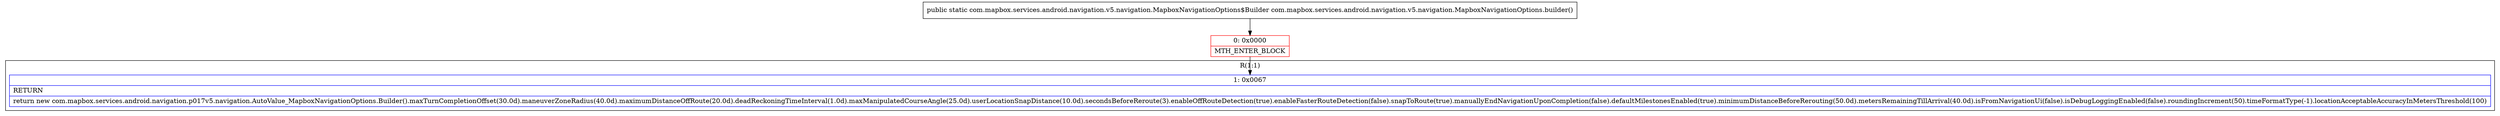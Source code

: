 digraph "CFG forcom.mapbox.services.android.navigation.v5.navigation.MapboxNavigationOptions.builder()Lcom\/mapbox\/services\/android\/navigation\/v5\/navigation\/MapboxNavigationOptions$Builder;" {
subgraph cluster_Region_509008940 {
label = "R(1:1)";
node [shape=record,color=blue];
Node_1 [shape=record,label="{1\:\ 0x0067|RETURN\l|return new com.mapbox.services.android.navigation.p017v5.navigation.AutoValue_MapboxNavigationOptions.Builder().maxTurnCompletionOffset(30.0d).maneuverZoneRadius(40.0d).maximumDistanceOffRoute(20.0d).deadReckoningTimeInterval(1.0d).maxManipulatedCourseAngle(25.0d).userLocationSnapDistance(10.0d).secondsBeforeReroute(3).enableOffRouteDetection(true).enableFasterRouteDetection(false).snapToRoute(true).manuallyEndNavigationUponCompletion(false).defaultMilestonesEnabled(true).minimumDistanceBeforeRerouting(50.0d).metersRemainingTillArrival(40.0d).isFromNavigationUi(false).isDebugLoggingEnabled(false).roundingIncrement(50).timeFormatType(\-1).locationAcceptableAccuracyInMetersThreshold(100)\l}"];
}
Node_0 [shape=record,color=red,label="{0\:\ 0x0000|MTH_ENTER_BLOCK\l}"];
MethodNode[shape=record,label="{public static com.mapbox.services.android.navigation.v5.navigation.MapboxNavigationOptions$Builder com.mapbox.services.android.navigation.v5.navigation.MapboxNavigationOptions.builder() }"];
MethodNode -> Node_0;
Node_0 -> Node_1;
}


